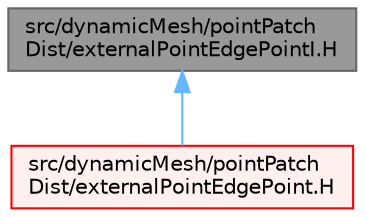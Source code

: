 digraph "src/dynamicMesh/pointPatchDist/externalPointEdgePointI.H"
{
 // LATEX_PDF_SIZE
  bgcolor="transparent";
  edge [fontname=Helvetica,fontsize=10,labelfontname=Helvetica,labelfontsize=10];
  node [fontname=Helvetica,fontsize=10,shape=box,height=0.2,width=0.4];
  Node1 [id="Node000001",label="src/dynamicMesh/pointPatch\lDist/externalPointEdgePointI.H",height=0.2,width=0.4,color="gray40", fillcolor="grey60", style="filled", fontcolor="black",tooltip=" "];
  Node1 -> Node2 [id="edge1_Node000001_Node000002",dir="back",color="steelblue1",style="solid",tooltip=" "];
  Node2 [id="Node000002",label="src/dynamicMesh/pointPatch\lDist/externalPointEdgePoint.H",height=0.2,width=0.4,color="red", fillcolor="#FFF0F0", style="filled",URL="$externalPointEdgePoint_8H.html",tooltip=" "];
}
